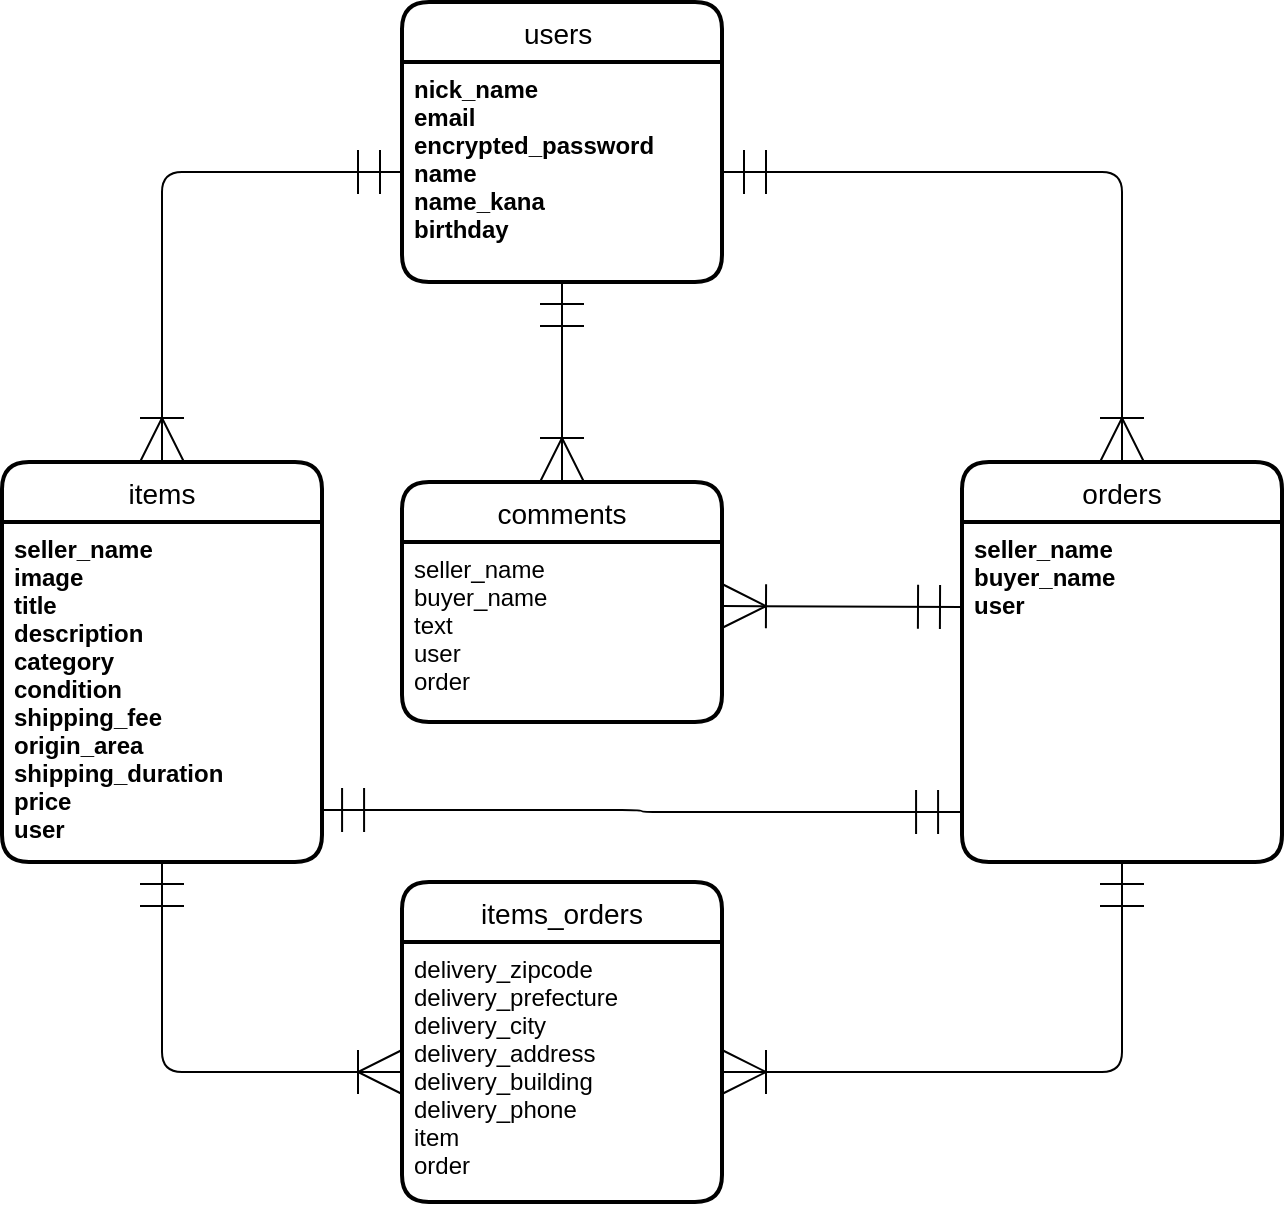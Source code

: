 <mxfile>
    <diagram id="-Vm0jwnsGA0rIe3b0XlJ" name="ページ1">
        <mxGraphModel dx="842" dy="716" grid="1" gridSize="10" guides="1" tooltips="1" connect="1" arrows="1" fold="1" page="1" pageScale="1" pageWidth="827" pageHeight="1169" math="0" shadow="0">
            <root>
                <mxCell id="0"/>
                <mxCell id="1" parent="0"/>
                <mxCell id="sXNe5g6KQHCO2Mbk4pXV-1" value="users " style="swimlane;childLayout=stackLayout;horizontal=1;startSize=30;horizontalStack=0;rounded=1;fontSize=14;fontStyle=0;strokeWidth=2;resizeParent=0;resizeLast=1;shadow=0;dashed=0;align=center;" vertex="1" parent="1">
                    <mxGeometry x="320" y="120" width="160" height="140" as="geometry"/>
                </mxCell>
                <mxCell id="sXNe5g6KQHCO2Mbk4pXV-2" value="nick_name&#10;email&#10;encrypted_password&#10;name&#10;name_kana&#10;birthday" style="align=left;strokeColor=none;fillColor=none;spacingLeft=4;fontSize=12;verticalAlign=top;resizable=0;rotatable=0;part=1;fontStyle=1" vertex="1" parent="sXNe5g6KQHCO2Mbk4pXV-1">
                    <mxGeometry y="30" width="160" height="110" as="geometry"/>
                </mxCell>
                <mxCell id="sXNe5g6KQHCO2Mbk4pXV-3" value="items" style="swimlane;childLayout=stackLayout;horizontal=1;startSize=30;horizontalStack=0;rounded=1;fontSize=14;fontStyle=0;strokeWidth=2;resizeParent=0;resizeLast=1;shadow=0;dashed=0;align=center;" vertex="1" parent="1">
                    <mxGeometry x="120" y="350" width="160" height="200" as="geometry">
                        <mxRectangle x="140" y="320" width="70" height="30" as="alternateBounds"/>
                    </mxGeometry>
                </mxCell>
                <mxCell id="sXNe5g6KQHCO2Mbk4pXV-4" value="seller_name&#10;image&#10;title&#10;description&#10;category&#10;condition&#10;shipping_fee&#10;origin_area&#10;shipping_duration&#10;price&#10;user" style="align=left;strokeColor=none;fillColor=none;spacingLeft=4;fontSize=12;verticalAlign=top;resizable=0;rotatable=0;part=1;fontStyle=1" vertex="1" parent="sXNe5g6KQHCO2Mbk4pXV-3">
                    <mxGeometry y="30" width="160" height="170" as="geometry"/>
                </mxCell>
                <mxCell id="sXNe5g6KQHCO2Mbk4pXV-6" value="orders" style="swimlane;childLayout=stackLayout;horizontal=1;startSize=30;horizontalStack=0;rounded=1;fontSize=14;fontStyle=0;strokeWidth=2;resizeParent=0;resizeLast=1;shadow=0;dashed=0;align=center;" vertex="1" parent="1">
                    <mxGeometry x="600" y="350" width="160" height="200" as="geometry"/>
                </mxCell>
                <mxCell id="sXNe5g6KQHCO2Mbk4pXV-7" value="seller_name&#10;buyer_name&#10;user&#10;" style="align=left;strokeColor=none;fillColor=none;spacingLeft=4;fontSize=12;verticalAlign=top;resizable=0;rotatable=0;part=1;fontStyle=1" vertex="1" parent="sXNe5g6KQHCO2Mbk4pXV-6">
                    <mxGeometry y="30" width="160" height="170" as="geometry"/>
                </mxCell>
                <mxCell id="sXNe5g6KQHCO2Mbk4pXV-9" value="" style="edgeStyle=orthogonalEdgeStyle;fontSize=12;html=1;endArrow=ERoneToMany;startArrow=ERmandOne;exitX=0;exitY=0.5;exitDx=0;exitDy=0;entryX=0.5;entryY=0;entryDx=0;entryDy=0;startSize=20;endSize=20;" edge="1" parent="1" source="sXNe5g6KQHCO2Mbk4pXV-2" target="sXNe5g6KQHCO2Mbk4pXV-3">
                    <mxGeometry width="100" height="100" relative="1" as="geometry">
                        <mxPoint x="400" y="470" as="sourcePoint"/>
                        <mxPoint x="500" y="370" as="targetPoint"/>
                    </mxGeometry>
                </mxCell>
                <mxCell id="sXNe5g6KQHCO2Mbk4pXV-10" value="" style="edgeStyle=orthogonalEdgeStyle;fontSize=12;html=1;endArrow=ERoneToMany;startArrow=ERmandOne;entryX=0.5;entryY=0;entryDx=0;entryDy=0;startSize=20;endSize=20;exitX=1;exitY=0.5;exitDx=0;exitDy=0;" edge="1" parent="1" source="sXNe5g6KQHCO2Mbk4pXV-2" target="sXNe5g6KQHCO2Mbk4pXV-6">
                    <mxGeometry width="100" height="100" relative="1" as="geometry">
                        <mxPoint x="480" y="200" as="sourcePoint"/>
                        <mxPoint x="600" y="320" as="targetPoint"/>
                    </mxGeometry>
                </mxCell>
                <mxCell id="sXNe5g6KQHCO2Mbk4pXV-12" value="items_orders" style="swimlane;childLayout=stackLayout;horizontal=1;startSize=30;horizontalStack=0;rounded=1;fontSize=14;fontStyle=0;strokeWidth=2;resizeParent=0;resizeLast=1;shadow=0;dashed=0;align=center;" vertex="1" parent="1">
                    <mxGeometry x="320" y="560" width="160" height="160" as="geometry"/>
                </mxCell>
                <mxCell id="sXNe5g6KQHCO2Mbk4pXV-13" value="delivery_zipcode&#10;delivery_prefecture&#10;delivery_city&#10;delivery_address&#10;delivery_building&#10;delivery_phone&#10;item&#10;order&#10;" style="align=left;strokeColor=none;fillColor=none;spacingLeft=4;fontSize=12;verticalAlign=top;resizable=0;rotatable=0;part=1;" vertex="1" parent="sXNe5g6KQHCO2Mbk4pXV-12">
                    <mxGeometry y="30" width="160" height="130" as="geometry"/>
                </mxCell>
                <mxCell id="sXNe5g6KQHCO2Mbk4pXV-15" value="" style="edgeStyle=orthogonalEdgeStyle;fontSize=12;html=1;endArrow=ERoneToMany;startArrow=ERmandOne;exitX=0.5;exitY=1;exitDx=0;exitDy=0;entryX=0;entryY=0.5;entryDx=0;entryDy=0;startSize=20;endSize=20;" edge="1" parent="1" source="sXNe5g6KQHCO2Mbk4pXV-4" target="sXNe5g6KQHCO2Mbk4pXV-13">
                    <mxGeometry width="100" height="100" relative="1" as="geometry">
                        <mxPoint x="330" y="575" as="sourcePoint"/>
                        <mxPoint x="210" y="730" as="targetPoint"/>
                    </mxGeometry>
                </mxCell>
                <mxCell id="sXNe5g6KQHCO2Mbk4pXV-16" value="" style="edgeStyle=orthogonalEdgeStyle;fontSize=12;html=1;endArrow=ERoneToMany;startArrow=ERmandOne;exitX=0.5;exitY=1;exitDx=0;exitDy=0;entryX=1;entryY=0.5;entryDx=0;entryDy=0;startSize=20;endSize=20;" edge="1" parent="1" source="sXNe5g6KQHCO2Mbk4pXV-7" target="sXNe5g6KQHCO2Mbk4pXV-13">
                    <mxGeometry width="100" height="100" relative="1" as="geometry">
                        <mxPoint x="500.0" y="570" as="sourcePoint"/>
                        <mxPoint x="619.04" y="718.64" as="targetPoint"/>
                    </mxGeometry>
                </mxCell>
                <mxCell id="sXNe5g6KQHCO2Mbk4pXV-17" value="comments" style="swimlane;childLayout=stackLayout;horizontal=1;startSize=30;horizontalStack=0;rounded=1;fontSize=14;fontStyle=0;strokeWidth=2;resizeParent=0;resizeLast=1;shadow=0;dashed=0;align=center;" vertex="1" parent="1">
                    <mxGeometry x="320" y="360" width="160" height="120" as="geometry"/>
                </mxCell>
                <mxCell id="sXNe5g6KQHCO2Mbk4pXV-18" value="seller_name&#10;buyer_name&#10;text&#10;user&#10;order&#10;" style="align=left;strokeColor=none;fillColor=none;spacingLeft=4;fontSize=12;verticalAlign=top;resizable=0;rotatable=0;part=1;" vertex="1" parent="sXNe5g6KQHCO2Mbk4pXV-17">
                    <mxGeometry y="30" width="160" height="90" as="geometry"/>
                </mxCell>
                <mxCell id="sXNe5g6KQHCO2Mbk4pXV-19" value="" style="edgeStyle=orthogonalEdgeStyle;fontSize=12;html=1;endArrow=ERoneToMany;startArrow=ERmandOne;startSize=20;endSize=20;exitX=0.5;exitY=1;exitDx=0;exitDy=0;endFill=0;" edge="1" parent="1" source="sXNe5g6KQHCO2Mbk4pXV-2">
                    <mxGeometry width="100" height="100" relative="1" as="geometry">
                        <mxPoint x="294" y="320" as="sourcePoint"/>
                        <mxPoint x="400" y="360" as="targetPoint"/>
                    </mxGeometry>
                </mxCell>
                <mxCell id="sXNe5g6KQHCO2Mbk4pXV-20" value="" style="edgeStyle=orthogonalEdgeStyle;fontSize=12;html=1;endArrow=ERmandOne;startArrow=ERoneToMany;entryX=0;entryY=0.25;entryDx=0;entryDy=0;startSize=20;endSize=20;startFill=0;endFill=0;" edge="1" parent="1" target="sXNe5g6KQHCO2Mbk4pXV-7">
                    <mxGeometry width="100" height="100" relative="1" as="geometry">
                        <mxPoint x="480" y="422" as="sourcePoint"/>
                        <mxPoint x="680" y="540" as="targetPoint"/>
                    </mxGeometry>
                </mxCell>
                <mxCell id="sXNe5g6KQHCO2Mbk4pXV-22" value="" style="edgeStyle=orthogonalEdgeStyle;fontSize=12;html=1;endArrow=ERmandOne;startArrow=ERmandOne;entryX=-0.006;entryY=0.853;entryDx=0;entryDy=0;startSize=20;endSize=20;entryPerimeter=0;exitX=0.994;exitY=0.847;exitDx=0;exitDy=0;exitPerimeter=0;startFill=0;endFill=0;" edge="1" parent="1" source="sXNe5g6KQHCO2Mbk4pXV-4" target="sXNe5g6KQHCO2Mbk4pXV-7">
                    <mxGeometry width="100" height="100" relative="1" as="geometry">
                        <mxPoint x="400.0" y="509.94" as="sourcePoint"/>
                        <mxPoint x="516.96" y="509.98" as="targetPoint"/>
                    </mxGeometry>
                </mxCell>
            </root>
        </mxGraphModel>
    </diagram>
</mxfile>